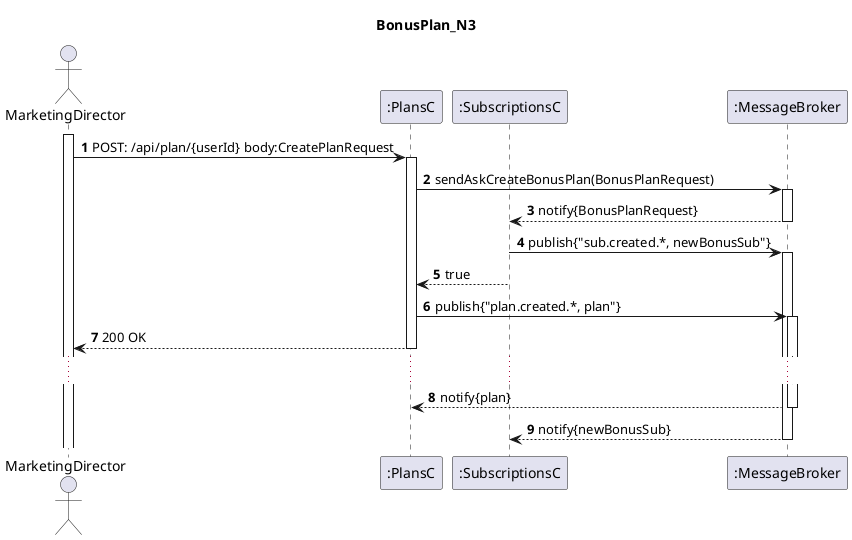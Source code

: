 @startuml
'https://plantuml.com/sequence-diagram
autoactivate on
autonumber
title BonusPlan_N3

actor "MarketingDirector" as MarketingDirector
participant ":PlansC" as PlansC
participant ":SubscriptionsC" as SubscriptionsC
participant ":MessageBroker" as MB

activate MarketingDirector


MarketingDirector -> PlansC: POST: /api/plan/{userId} body:CreatePlanRequest

PlansC -> MB:sendAskCreateBonusPlan(BonusPlanRequest)

MB -->SubscriptionsC:notify{BonusPlanRequest}
SubscriptionsC -> MB:publish{"sub.created.*, newBonusSub"}

SubscriptionsC --> PlansC: true
PlansC -> MB:publish{"plan.created.*, plan"}
PlansC --> MarketingDirector: 200 OK


...

MB --> PlansC:notify{plan}
MB --> SubscriptionsC:notify{newBonusSub}





@enduml

